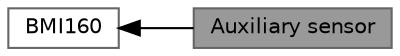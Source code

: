 digraph "Auxiliary sensor"
{
 // LATEX_PDF_SIZE
  bgcolor="transparent";
  edge [fontname=Helvetica,fontsize=10,labelfontname=Helvetica,labelfontsize=10];
  node [fontname=Helvetica,fontsize=10,shape=box,height=0.2,width=0.4];
  rankdir=LR;
  Node2 [id="Node000002",label="BMI160",height=0.2,width=0.4,color="grey40", fillcolor="white", style="filled",URL="$group__bmi160.html",tooltip=" "];
  Node1 [id="Node000001",label="Auxiliary sensor",height=0.2,width=0.4,color="gray40", fillcolor="grey60", style="filled", fontcolor="black",tooltip="Auxiliary sensor operations."];
  Node2->Node1 [shape=plaintext, dir="back", style="solid"];
}
